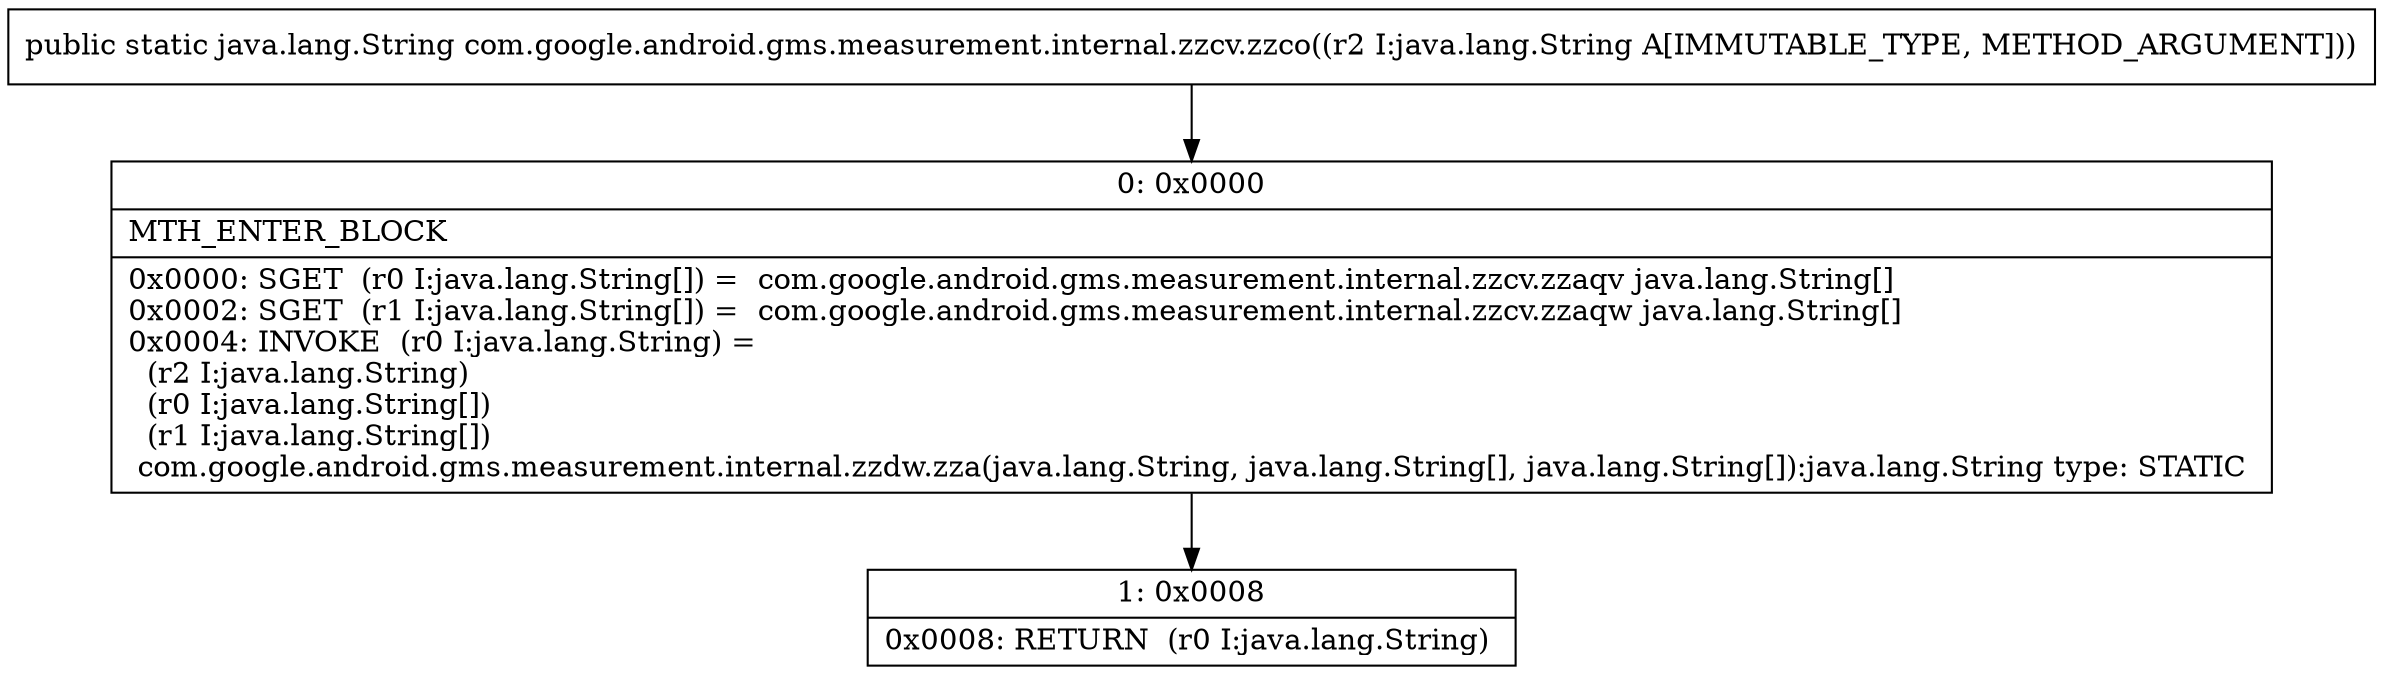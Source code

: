 digraph "CFG forcom.google.android.gms.measurement.internal.zzcv.zzco(Ljava\/lang\/String;)Ljava\/lang\/String;" {
Node_0 [shape=record,label="{0\:\ 0x0000|MTH_ENTER_BLOCK\l|0x0000: SGET  (r0 I:java.lang.String[]) =  com.google.android.gms.measurement.internal.zzcv.zzaqv java.lang.String[] \l0x0002: SGET  (r1 I:java.lang.String[]) =  com.google.android.gms.measurement.internal.zzcv.zzaqw java.lang.String[] \l0x0004: INVOKE  (r0 I:java.lang.String) = \l  (r2 I:java.lang.String)\l  (r0 I:java.lang.String[])\l  (r1 I:java.lang.String[])\l com.google.android.gms.measurement.internal.zzdw.zza(java.lang.String, java.lang.String[], java.lang.String[]):java.lang.String type: STATIC \l}"];
Node_1 [shape=record,label="{1\:\ 0x0008|0x0008: RETURN  (r0 I:java.lang.String) \l}"];
MethodNode[shape=record,label="{public static java.lang.String com.google.android.gms.measurement.internal.zzcv.zzco((r2 I:java.lang.String A[IMMUTABLE_TYPE, METHOD_ARGUMENT])) }"];
MethodNode -> Node_0;
Node_0 -> Node_1;
}

